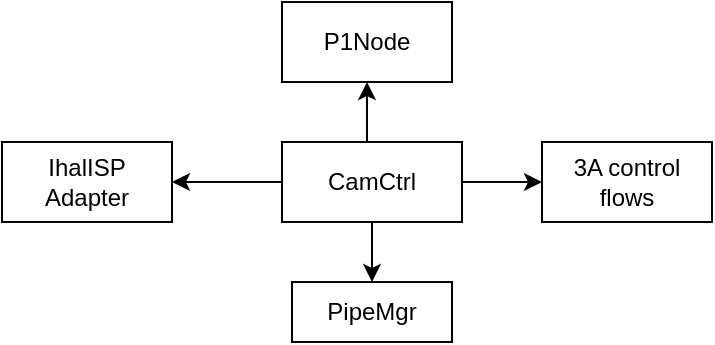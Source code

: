 <mxfile version="24.6.5" type="github">
  <diagram name="第 1 页" id="vPsSh9iqOYSn_BN9iD2Z">
    <mxGraphModel dx="1408" dy="811" grid="1" gridSize="10" guides="1" tooltips="1" connect="1" arrows="1" fold="1" page="1" pageScale="1" pageWidth="1654" pageHeight="2336" math="0" shadow="0">
      <root>
        <mxCell id="0" />
        <mxCell id="1" parent="0" />
        <mxCell id="KE_0EZvATPjBC4SKUIB_-3" value="" style="edgeStyle=orthogonalEdgeStyle;rounded=0;orthogonalLoop=1;jettySize=auto;html=1;" parent="1" source="KE_0EZvATPjBC4SKUIB_-1" target="KE_0EZvATPjBC4SKUIB_-2" edge="1">
          <mxGeometry relative="1" as="geometry" />
        </mxCell>
        <mxCell id="KE_0EZvATPjBC4SKUIB_-5" style="edgeStyle=orthogonalEdgeStyle;rounded=0;orthogonalLoop=1;jettySize=auto;html=1;exitX=0.5;exitY=0;exitDx=0;exitDy=0;entryX=0.5;entryY=1;entryDx=0;entryDy=0;" parent="1" source="KE_0EZvATPjBC4SKUIB_-1" target="KE_0EZvATPjBC4SKUIB_-4" edge="1">
          <mxGeometry relative="1" as="geometry" />
        </mxCell>
        <mxCell id="KE_0EZvATPjBC4SKUIB_-7" style="edgeStyle=orthogonalEdgeStyle;rounded=0;orthogonalLoop=1;jettySize=auto;html=1;exitX=1;exitY=0.5;exitDx=0;exitDy=0;entryX=0;entryY=0.5;entryDx=0;entryDy=0;" parent="1" source="KE_0EZvATPjBC4SKUIB_-1" target="KE_0EZvATPjBC4SKUIB_-6" edge="1">
          <mxGeometry relative="1" as="geometry" />
        </mxCell>
        <mxCell id="KE_0EZvATPjBC4SKUIB_-9" style="edgeStyle=orthogonalEdgeStyle;rounded=0;orthogonalLoop=1;jettySize=auto;html=1;exitX=0.5;exitY=1;exitDx=0;exitDy=0;entryX=0.5;entryY=0;entryDx=0;entryDy=0;" parent="1" source="KE_0EZvATPjBC4SKUIB_-1" target="KE_0EZvATPjBC4SKUIB_-8" edge="1">
          <mxGeometry relative="1" as="geometry" />
        </mxCell>
        <mxCell id="KE_0EZvATPjBC4SKUIB_-1" value="CamCtrl" style="rounded=0;whiteSpace=wrap;html=1;" parent="1" vertex="1">
          <mxGeometry x="280" y="130" width="90" height="40" as="geometry" />
        </mxCell>
        <mxCell id="KE_0EZvATPjBC4SKUIB_-2" value="IhalISP Adapter" style="whiteSpace=wrap;html=1;rounded=0;" parent="1" vertex="1">
          <mxGeometry x="140" y="130" width="85" height="40" as="geometry" />
        </mxCell>
        <mxCell id="KE_0EZvATPjBC4SKUIB_-4" value="P1Node" style="whiteSpace=wrap;html=1;rounded=0;" parent="1" vertex="1">
          <mxGeometry x="280" y="60" width="85" height="40" as="geometry" />
        </mxCell>
        <mxCell id="KE_0EZvATPjBC4SKUIB_-6" value="3A control flows" style="whiteSpace=wrap;html=1;rounded=0;" parent="1" vertex="1">
          <mxGeometry x="410" y="130" width="85" height="40" as="geometry" />
        </mxCell>
        <mxCell id="KE_0EZvATPjBC4SKUIB_-8" value="PipeMgr" style="rounded=0;whiteSpace=wrap;html=1;" parent="1" vertex="1">
          <mxGeometry x="285" y="200" width="80" height="30" as="geometry" />
        </mxCell>
      </root>
    </mxGraphModel>
  </diagram>
</mxfile>
